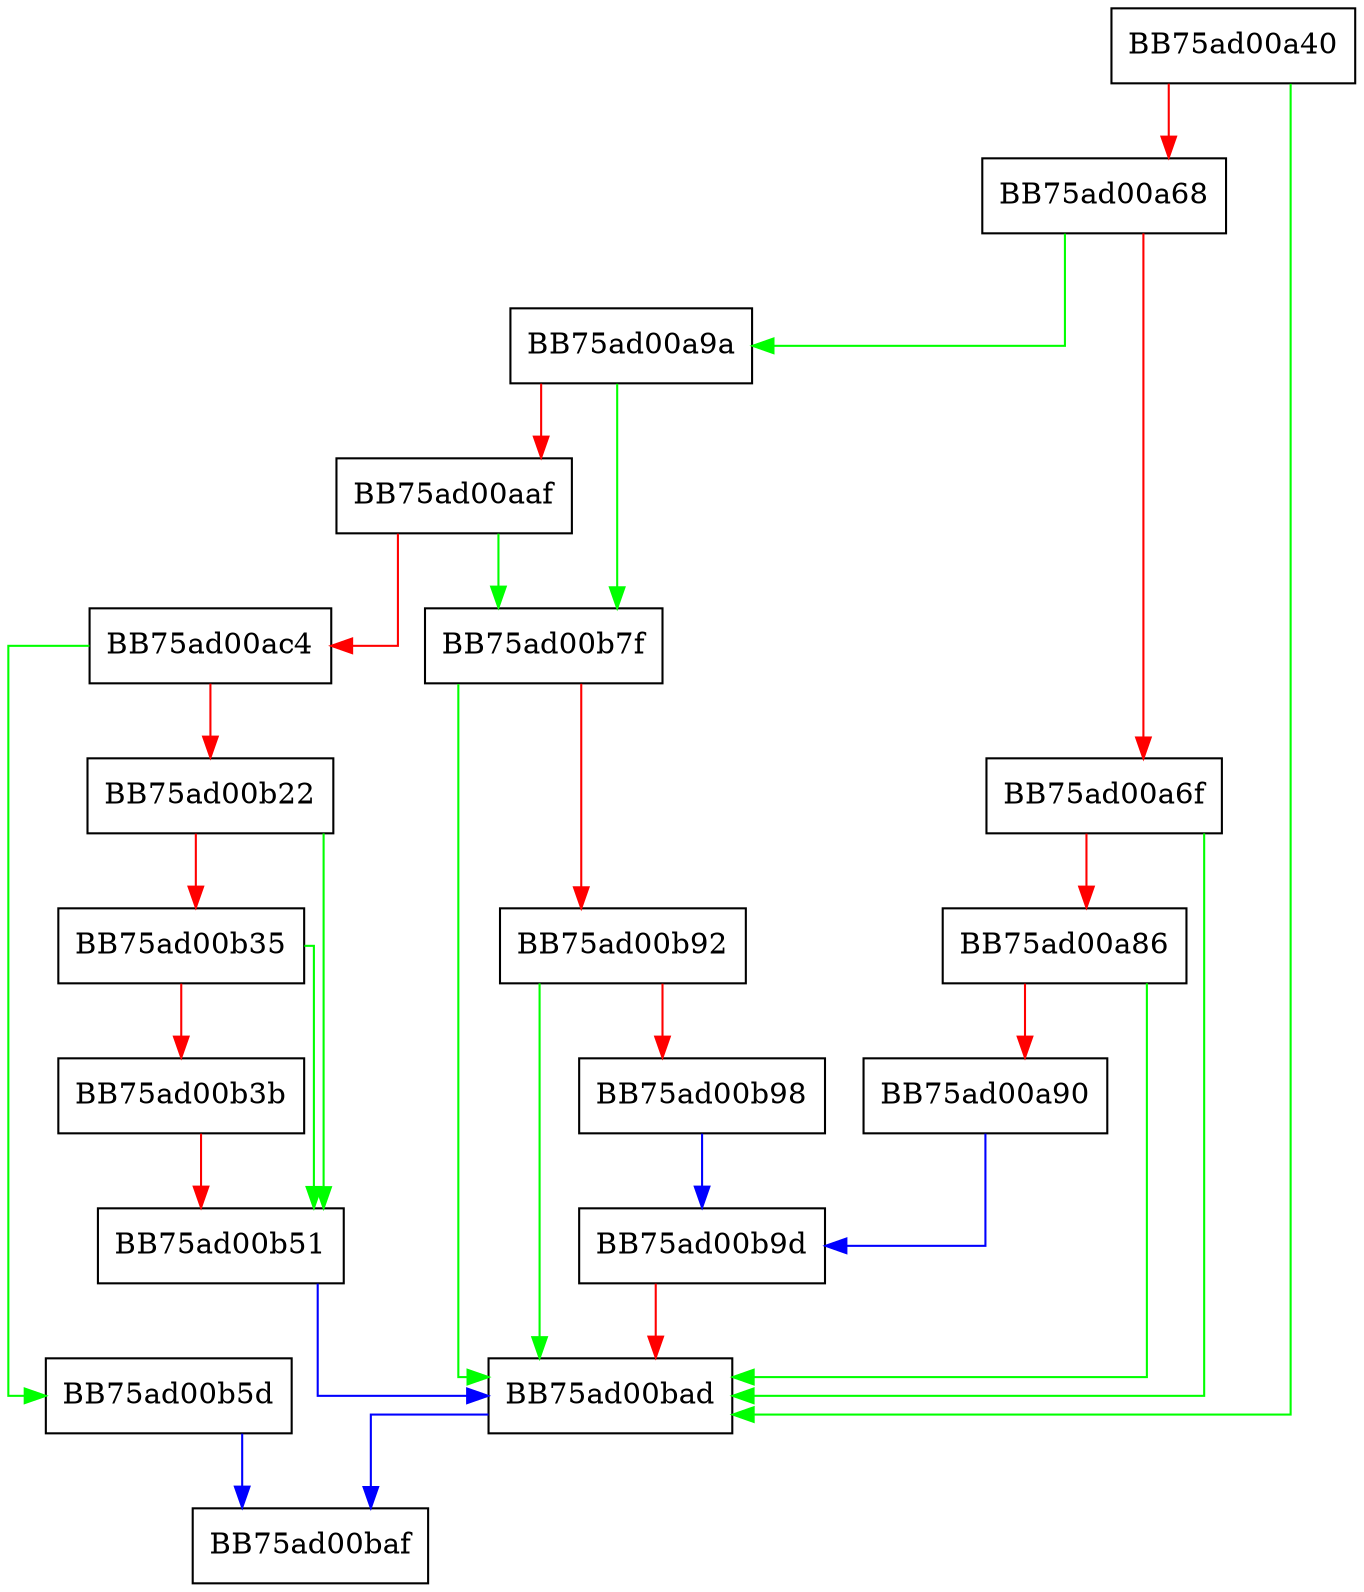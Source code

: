 digraph GetMemoryAsString {
  node [shape="box"];
  graph [splines=ortho];
  BB75ad00a40 -> BB75ad00bad [color="green"];
  BB75ad00a40 -> BB75ad00a68 [color="red"];
  BB75ad00a68 -> BB75ad00a9a [color="green"];
  BB75ad00a68 -> BB75ad00a6f [color="red"];
  BB75ad00a6f -> BB75ad00bad [color="green"];
  BB75ad00a6f -> BB75ad00a86 [color="red"];
  BB75ad00a86 -> BB75ad00bad [color="green"];
  BB75ad00a86 -> BB75ad00a90 [color="red"];
  BB75ad00a90 -> BB75ad00b9d [color="blue"];
  BB75ad00a9a -> BB75ad00b7f [color="green"];
  BB75ad00a9a -> BB75ad00aaf [color="red"];
  BB75ad00aaf -> BB75ad00b7f [color="green"];
  BB75ad00aaf -> BB75ad00ac4 [color="red"];
  BB75ad00ac4 -> BB75ad00b5d [color="green"];
  BB75ad00ac4 -> BB75ad00b22 [color="red"];
  BB75ad00b22 -> BB75ad00b51 [color="green"];
  BB75ad00b22 -> BB75ad00b35 [color="red"];
  BB75ad00b35 -> BB75ad00b51 [color="green"];
  BB75ad00b35 -> BB75ad00b3b [color="red"];
  BB75ad00b3b -> BB75ad00b51 [color="red"];
  BB75ad00b51 -> BB75ad00bad [color="blue"];
  BB75ad00b5d -> BB75ad00baf [color="blue"];
  BB75ad00b7f -> BB75ad00bad [color="green"];
  BB75ad00b7f -> BB75ad00b92 [color="red"];
  BB75ad00b92 -> BB75ad00bad [color="green"];
  BB75ad00b92 -> BB75ad00b98 [color="red"];
  BB75ad00b98 -> BB75ad00b9d [color="blue"];
  BB75ad00b9d -> BB75ad00bad [color="red"];
  BB75ad00bad -> BB75ad00baf [color="blue"];
}